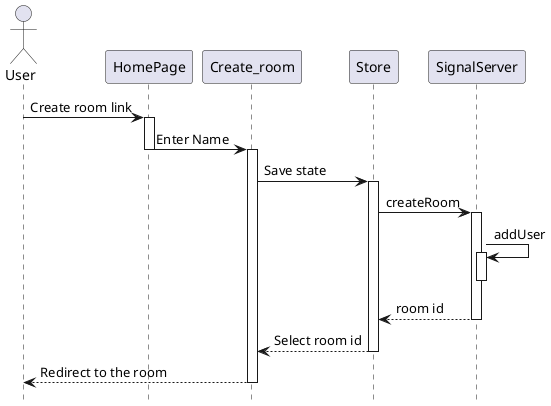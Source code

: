 @startuml Create room

hide footbox

actor User
User -> HomePage: Create room link

activate HomePage
HomePage -> Create_room: Enter Name
deactivate HomePage

activate Create_room
Create_room -> Store: Save state
activate Store

Store -> SignalServer: createRoom
activate SignalServer
SignalServer -> SignalServer: addUser
activate SignalServer
deactivate SignalServer

SignalServer --> Store: room id
deactivate SignalServer

Store --> Create_room: Select room id
deactivate Store
Create_room --> User: Redirect to the room
deactivate Create_room


@enduml
